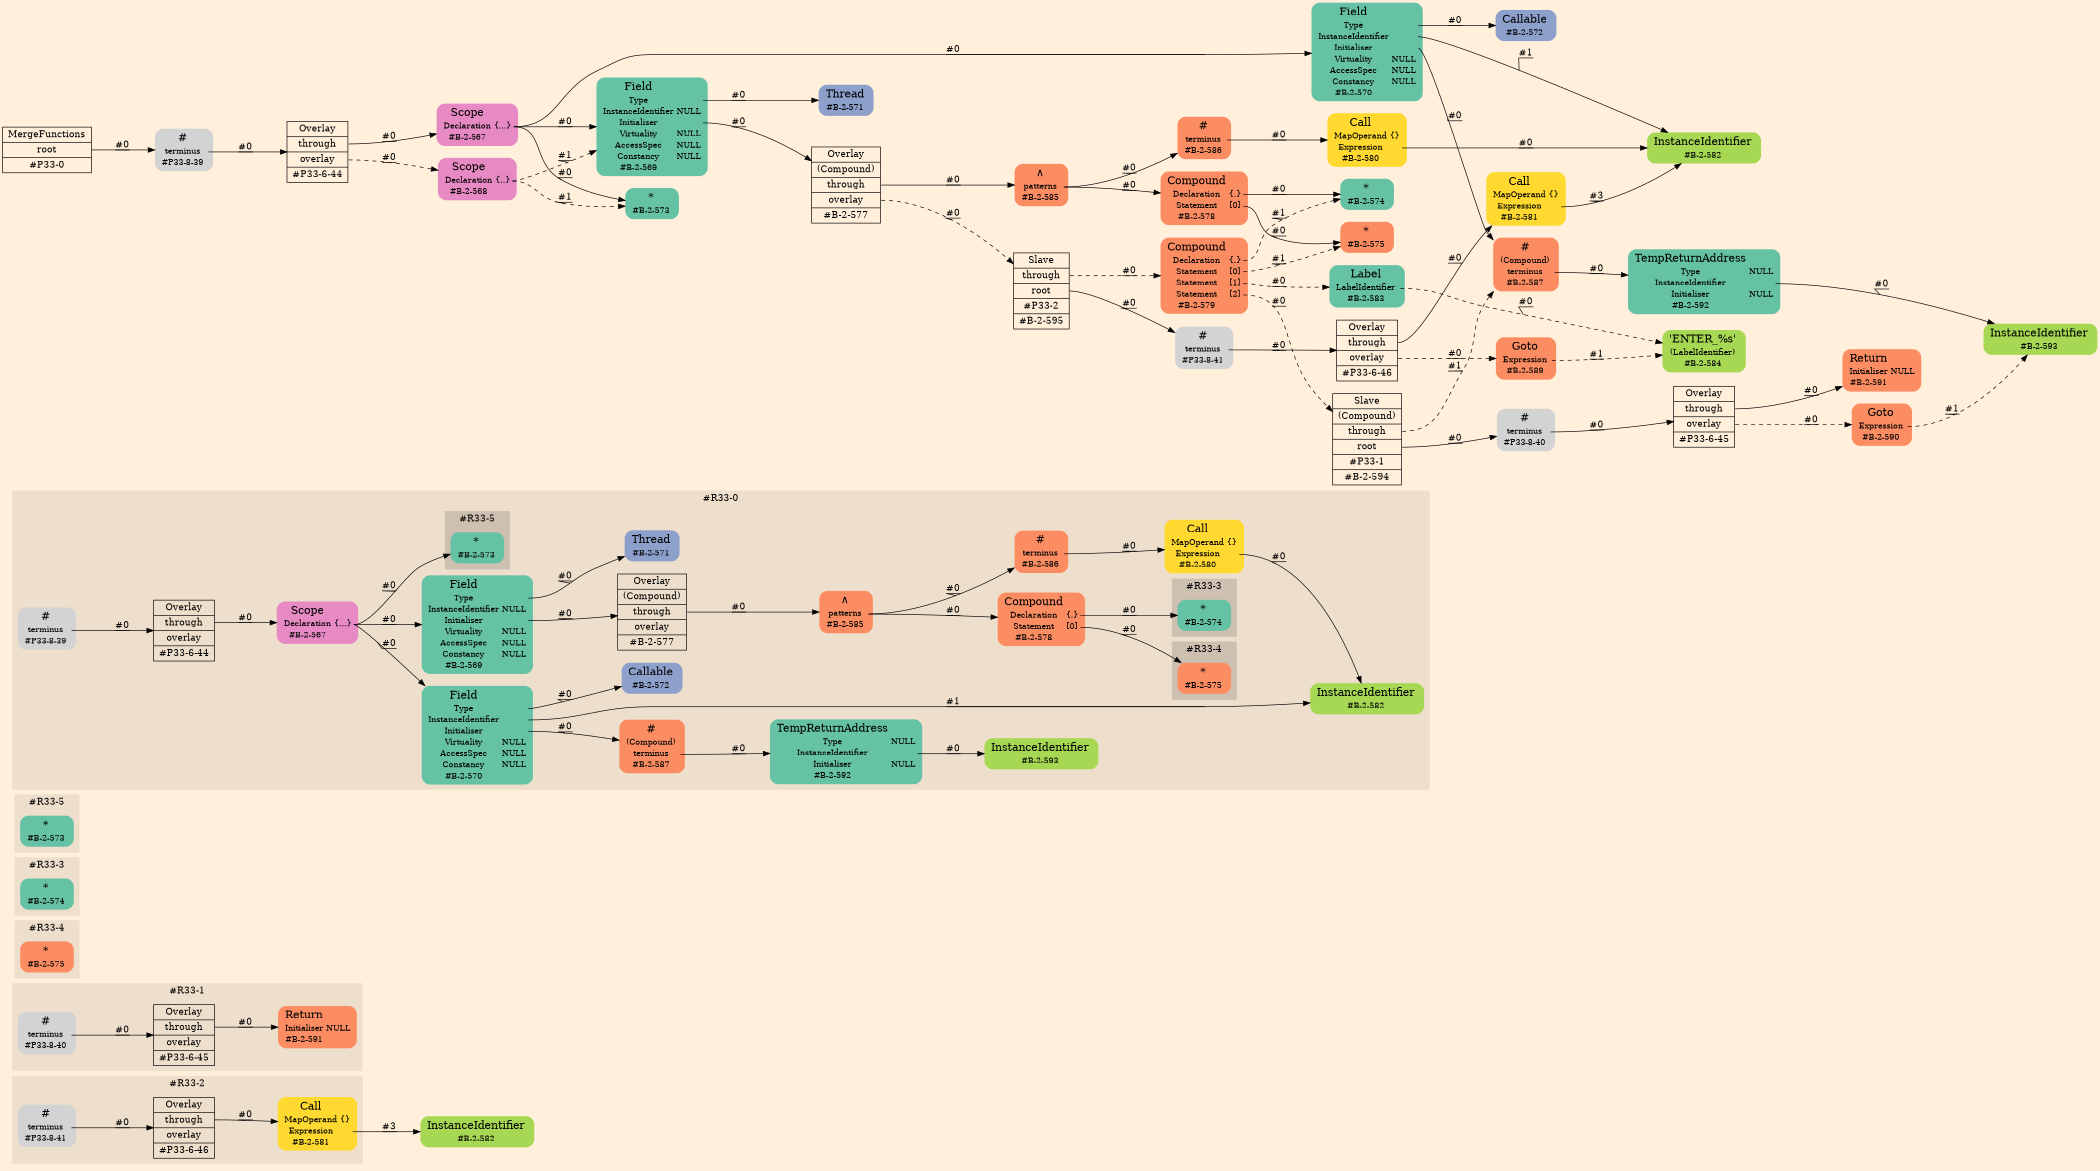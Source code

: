 digraph Inferno {
graph [
rankdir = "LR"
ranksep = 1.0
size = "14,20"
bgcolor = antiquewhite1
color = black
fontcolor = black
];
node [
];
"#R33-2/#B-2-582" [
shape = "plaintext"
fillcolor = "/set28/5"
label = <<TABLE BORDER="0" CELLBORDER="0" CELLSPACING="0">
 <TR>
  <TD><FONT POINT-SIZE="16.0">InstanceIdentifier</FONT></TD>
  <TD></TD>
 </TR>
 <TR>
  <TD>#B-2-582</TD>
  <TD PORT="port0"></TD>
 </TR>
</TABLE>>
style = "rounded,filled"
fontsize = "12"
];
subgraph "cluster#R33-2" {
label = "#R33-2"
style = "filled"
color = antiquewhite2
"#R33-2/#P33-8-41" [
shape = "plaintext"
label = <<TABLE BORDER="0" CELLBORDER="0" CELLSPACING="0">
 <TR>
  <TD><FONT POINT-SIZE="16.0">#</FONT></TD>
  <TD></TD>
 </TR>
 <TR>
  <TD>terminus</TD>
  <TD PORT="port0"></TD>
 </TR>
 <TR>
  <TD>#P33-8-41</TD>
  <TD PORT="port1"></TD>
 </TR>
</TABLE>>
style = "rounded,filled"
fontsize = "12"
];
"#R33-2/#B-2-581" [
shape = "plaintext"
fillcolor = "/set28/6"
label = <<TABLE BORDER="0" CELLBORDER="0" CELLSPACING="0">
 <TR>
  <TD><FONT POINT-SIZE="16.0">Call</FONT></TD>
  <TD></TD>
 </TR>
 <TR>
  <TD>MapOperand</TD>
  <TD PORT="port0">{}</TD>
 </TR>
 <TR>
  <TD>Expression</TD>
  <TD PORT="port1"></TD>
 </TR>
 <TR>
  <TD>#B-2-581</TD>
  <TD PORT="port2"></TD>
 </TR>
</TABLE>>
style = "rounded,filled"
fontsize = "12"
];
"#R33-2/#P33-6-46" [
shape = "record"
fillcolor = antiquewhite2
label = "<fixed> Overlay | <port0> through | <port1> overlay | <port2> #P33-6-46"
style = "filled"
fontsize = "14"
color = black
fontcolor = black
];
}
subgraph "cluster#R33-1" {
label = "#R33-1"
style = "filled"
color = antiquewhite2
"#R33-1/#B-2-591" [
shape = "plaintext"
fillcolor = "/set28/2"
label = <<TABLE BORDER="0" CELLBORDER="0" CELLSPACING="0">
 <TR>
  <TD><FONT POINT-SIZE="16.0">Return</FONT></TD>
  <TD></TD>
 </TR>
 <TR>
  <TD>Initialiser</TD>
  <TD PORT="port0">NULL</TD>
 </TR>
 <TR>
  <TD>#B-2-591</TD>
  <TD PORT="port1"></TD>
 </TR>
</TABLE>>
style = "rounded,filled"
fontsize = "12"
];
"#R33-1/#P33-8-40" [
shape = "plaintext"
label = <<TABLE BORDER="0" CELLBORDER="0" CELLSPACING="0">
 <TR>
  <TD><FONT POINT-SIZE="16.0">#</FONT></TD>
  <TD></TD>
 </TR>
 <TR>
  <TD>terminus</TD>
  <TD PORT="port0"></TD>
 </TR>
 <TR>
  <TD>#P33-8-40</TD>
  <TD PORT="port1"></TD>
 </TR>
</TABLE>>
style = "rounded,filled"
fontsize = "12"
];
"#R33-1/#P33-6-45" [
shape = "record"
fillcolor = antiquewhite2
label = "<fixed> Overlay | <port0> through | <port1> overlay | <port2> #P33-6-45"
style = "filled"
fontsize = "14"
color = black
fontcolor = black
];
}
subgraph "cluster#R33-4" {
label = "#R33-4"
style = "filled"
color = antiquewhite2
"#R33-4/#B-2-575" [
shape = "plaintext"
fillcolor = "/set28/2"
label = <<TABLE BORDER="0" CELLBORDER="0" CELLSPACING="0">
 <TR>
  <TD><FONT POINT-SIZE="16.0">*</FONT></TD>
  <TD></TD>
 </TR>
 <TR>
  <TD>#B-2-575</TD>
  <TD PORT="port0"></TD>
 </TR>
</TABLE>>
style = "rounded,filled"
fontsize = "12"
];
}
subgraph "cluster#R33-3" {
label = "#R33-3"
style = "filled"
color = antiquewhite2
"#R33-3/#B-2-574" [
shape = "plaintext"
fillcolor = "/set28/1"
label = <<TABLE BORDER="0" CELLBORDER="0" CELLSPACING="0">
 <TR>
  <TD><FONT POINT-SIZE="16.0">*</FONT></TD>
  <TD></TD>
 </TR>
 <TR>
  <TD>#B-2-574</TD>
  <TD PORT="port0"></TD>
 </TR>
</TABLE>>
style = "rounded,filled"
fontsize = "12"
];
}
subgraph "cluster#R33-5" {
label = "#R33-5"
style = "filled"
color = antiquewhite2
"#R33-5/#B-2-573" [
shape = "plaintext"
fillcolor = "/set28/1"
label = <<TABLE BORDER="0" CELLBORDER="0" CELLSPACING="0">
 <TR>
  <TD><FONT POINT-SIZE="16.0">*</FONT></TD>
  <TD></TD>
 </TR>
 <TR>
  <TD>#B-2-573</TD>
  <TD PORT="port0"></TD>
 </TR>
</TABLE>>
style = "rounded,filled"
fontsize = "12"
];
}
subgraph "cluster#R33-0" {
label = "#R33-0"
style = "filled"
color = antiquewhite2
"#R33-0/#B-2-593" [
shape = "plaintext"
fillcolor = "/set28/5"
label = <<TABLE BORDER="0" CELLBORDER="0" CELLSPACING="0">
 <TR>
  <TD><FONT POINT-SIZE="16.0">InstanceIdentifier</FONT></TD>
  <TD></TD>
 </TR>
 <TR>
  <TD>#B-2-593</TD>
  <TD PORT="port0"></TD>
 </TR>
</TABLE>>
style = "rounded,filled"
fontsize = "12"
];
"#R33-0/#B-2-592" [
shape = "plaintext"
fillcolor = "/set28/1"
label = <<TABLE BORDER="0" CELLBORDER="0" CELLSPACING="0">
 <TR>
  <TD><FONT POINT-SIZE="16.0">TempReturnAddress</FONT></TD>
  <TD></TD>
 </TR>
 <TR>
  <TD>Type</TD>
  <TD PORT="port0">NULL</TD>
 </TR>
 <TR>
  <TD>InstanceIdentifier</TD>
  <TD PORT="port1"></TD>
 </TR>
 <TR>
  <TD>Initialiser</TD>
  <TD PORT="port2">NULL</TD>
 </TR>
 <TR>
  <TD>#B-2-592</TD>
  <TD PORT="port3"></TD>
 </TR>
</TABLE>>
style = "rounded,filled"
fontsize = "12"
];
"#R33-0/#B-2-570" [
shape = "plaintext"
fillcolor = "/set28/1"
label = <<TABLE BORDER="0" CELLBORDER="0" CELLSPACING="0">
 <TR>
  <TD><FONT POINT-SIZE="16.0">Field</FONT></TD>
  <TD></TD>
 </TR>
 <TR>
  <TD>Type</TD>
  <TD PORT="port0"></TD>
 </TR>
 <TR>
  <TD>InstanceIdentifier</TD>
  <TD PORT="port1"></TD>
 </TR>
 <TR>
  <TD>Initialiser</TD>
  <TD PORT="port2"></TD>
 </TR>
 <TR>
  <TD>Virtuality</TD>
  <TD PORT="port3">NULL</TD>
 </TR>
 <TR>
  <TD>AccessSpec</TD>
  <TD PORT="port4">NULL</TD>
 </TR>
 <TR>
  <TD>Constancy</TD>
  <TD PORT="port5">NULL</TD>
 </TR>
 <TR>
  <TD>#B-2-570</TD>
  <TD PORT="port6"></TD>
 </TR>
</TABLE>>
style = "rounded,filled"
fontsize = "12"
];
"#R33-0/#B-2-585" [
shape = "plaintext"
fillcolor = "/set28/2"
label = <<TABLE BORDER="0" CELLBORDER="0" CELLSPACING="0">
 <TR>
  <TD><FONT POINT-SIZE="16.0">∧</FONT></TD>
  <TD></TD>
 </TR>
 <TR>
  <TD>patterns</TD>
  <TD PORT="port0"></TD>
 </TR>
 <TR>
  <TD>#B-2-585</TD>
  <TD PORT="port1"></TD>
 </TR>
</TABLE>>
style = "rounded,filled"
fontsize = "12"
];
"#R33-0/#B-2-580" [
shape = "plaintext"
fillcolor = "/set28/6"
label = <<TABLE BORDER="0" CELLBORDER="0" CELLSPACING="0">
 <TR>
  <TD><FONT POINT-SIZE="16.0">Call</FONT></TD>
  <TD></TD>
 </TR>
 <TR>
  <TD>MapOperand</TD>
  <TD PORT="port0">{}</TD>
 </TR>
 <TR>
  <TD>Expression</TD>
  <TD PORT="port1"></TD>
 </TR>
 <TR>
  <TD>#B-2-580</TD>
  <TD PORT="port2"></TD>
 </TR>
</TABLE>>
style = "rounded,filled"
fontsize = "12"
];
"#R33-0/#B-2-567" [
shape = "plaintext"
fillcolor = "/set28/4"
label = <<TABLE BORDER="0" CELLBORDER="0" CELLSPACING="0">
 <TR>
  <TD><FONT POINT-SIZE="16.0">Scope</FONT></TD>
  <TD></TD>
 </TR>
 <TR>
  <TD>Declaration</TD>
  <TD PORT="port0">{...}</TD>
 </TR>
 <TR>
  <TD>#B-2-567</TD>
  <TD PORT="port1"></TD>
 </TR>
</TABLE>>
style = "rounded,filled"
fontsize = "12"
];
"#R33-0/#B-2-572" [
shape = "plaintext"
fillcolor = "/set28/3"
label = <<TABLE BORDER="0" CELLBORDER="0" CELLSPACING="0">
 <TR>
  <TD><FONT POINT-SIZE="16.0">Callable</FONT></TD>
  <TD></TD>
 </TR>
 <TR>
  <TD>#B-2-572</TD>
  <TD PORT="port0"></TD>
 </TR>
</TABLE>>
style = "rounded,filled"
fontsize = "12"
];
"#R33-0/#P33-8-39" [
shape = "plaintext"
label = <<TABLE BORDER="0" CELLBORDER="0" CELLSPACING="0">
 <TR>
  <TD><FONT POINT-SIZE="16.0">#</FONT></TD>
  <TD></TD>
 </TR>
 <TR>
  <TD>terminus</TD>
  <TD PORT="port0"></TD>
 </TR>
 <TR>
  <TD>#P33-8-39</TD>
  <TD PORT="port1"></TD>
 </TR>
</TABLE>>
style = "rounded,filled"
fontsize = "12"
];
"#R33-0/#B-2-569" [
shape = "plaintext"
fillcolor = "/set28/1"
label = <<TABLE BORDER="0" CELLBORDER="0" CELLSPACING="0">
 <TR>
  <TD><FONT POINT-SIZE="16.0">Field</FONT></TD>
  <TD></TD>
 </TR>
 <TR>
  <TD>Type</TD>
  <TD PORT="port0"></TD>
 </TR>
 <TR>
  <TD>InstanceIdentifier</TD>
  <TD PORT="port1">NULL</TD>
 </TR>
 <TR>
  <TD>Initialiser</TD>
  <TD PORT="port2"></TD>
 </TR>
 <TR>
  <TD>Virtuality</TD>
  <TD PORT="port3">NULL</TD>
 </TR>
 <TR>
  <TD>AccessSpec</TD>
  <TD PORT="port4">NULL</TD>
 </TR>
 <TR>
  <TD>Constancy</TD>
  <TD PORT="port5">NULL</TD>
 </TR>
 <TR>
  <TD>#B-2-569</TD>
  <TD PORT="port6"></TD>
 </TR>
</TABLE>>
style = "rounded,filled"
fontsize = "12"
];
"#R33-0/#P33-6-44" [
shape = "record"
fillcolor = antiquewhite2
label = "<fixed> Overlay | <port0> through | <port1> overlay | <port2> #P33-6-44"
style = "filled"
fontsize = "14"
color = black
fontcolor = black
];
"#R33-0/#B-2-582" [
shape = "plaintext"
fillcolor = "/set28/5"
label = <<TABLE BORDER="0" CELLBORDER="0" CELLSPACING="0">
 <TR>
  <TD><FONT POINT-SIZE="16.0">InstanceIdentifier</FONT></TD>
  <TD></TD>
 </TR>
 <TR>
  <TD>#B-2-582</TD>
  <TD PORT="port0"></TD>
 </TR>
</TABLE>>
style = "rounded,filled"
fontsize = "12"
];
"#R33-0/#B-2-577" [
shape = "record"
fillcolor = antiquewhite2
label = "<fixed> Overlay | <port0> (Compound) | <port1> through | <port2> overlay | <port3> #B-2-577"
style = "filled"
fontsize = "14"
color = black
fontcolor = black
];
"#R33-0/#B-2-578" [
shape = "plaintext"
fillcolor = "/set28/2"
label = <<TABLE BORDER="0" CELLBORDER="0" CELLSPACING="0">
 <TR>
  <TD><FONT POINT-SIZE="16.0">Compound</FONT></TD>
  <TD></TD>
 </TR>
 <TR>
  <TD>Declaration</TD>
  <TD PORT="port0">{.}</TD>
 </TR>
 <TR>
  <TD>Statement</TD>
  <TD PORT="port1">[0]</TD>
 </TR>
 <TR>
  <TD>#B-2-578</TD>
  <TD PORT="port2"></TD>
 </TR>
</TABLE>>
style = "rounded,filled"
fontsize = "12"
];
"#R33-0/#B-2-587" [
shape = "plaintext"
fillcolor = "/set28/2"
label = <<TABLE BORDER="0" CELLBORDER="0" CELLSPACING="0">
 <TR>
  <TD><FONT POINT-SIZE="16.0">#</FONT></TD>
  <TD></TD>
 </TR>
 <TR>
  <TD>(Compound)</TD>
  <TD PORT="port0"></TD>
 </TR>
 <TR>
  <TD>terminus</TD>
  <TD PORT="port1"></TD>
 </TR>
 <TR>
  <TD>#B-2-587</TD>
  <TD PORT="port2"></TD>
 </TR>
</TABLE>>
style = "rounded,filled"
fontsize = "12"
];
"#R33-0/#B-2-571" [
shape = "plaintext"
fillcolor = "/set28/3"
label = <<TABLE BORDER="0" CELLBORDER="0" CELLSPACING="0">
 <TR>
  <TD><FONT POINT-SIZE="16.0">Thread</FONT></TD>
  <TD></TD>
 </TR>
 <TR>
  <TD>#B-2-571</TD>
  <TD PORT="port0"></TD>
 </TR>
</TABLE>>
style = "rounded,filled"
fontsize = "12"
];
"#R33-0/#B-2-586" [
shape = "plaintext"
fillcolor = "/set28/2"
label = <<TABLE BORDER="0" CELLBORDER="0" CELLSPACING="0">
 <TR>
  <TD><FONT POINT-SIZE="16.0">#</FONT></TD>
  <TD></TD>
 </TR>
 <TR>
  <TD>terminus</TD>
  <TD PORT="port0"></TD>
 </TR>
 <TR>
  <TD>#B-2-586</TD>
  <TD PORT="port1"></TD>
 </TR>
</TABLE>>
style = "rounded,filled"
fontsize = "12"
];
subgraph "cluster#R33-5" {
label = "#R33-5"
style = "filled"
color = antiquewhite3
"#R33-0/#B-2-573" [
shape = "plaintext"
fillcolor = "/set28/1"
label = <<TABLE BORDER="0" CELLBORDER="0" CELLSPACING="0">
 <TR>
  <TD><FONT POINT-SIZE="16.0">*</FONT></TD>
  <TD></TD>
 </TR>
 <TR>
  <TD>#B-2-573</TD>
  <TD PORT="port0"></TD>
 </TR>
</TABLE>>
style = "rounded,filled"
fontsize = "12"
];
}
subgraph "cluster#R33-3" {
label = "#R33-3"
style = "filled"
color = antiquewhite3
"#R33-0/#B-2-574" [
shape = "plaintext"
fillcolor = "/set28/1"
label = <<TABLE BORDER="0" CELLBORDER="0" CELLSPACING="0">
 <TR>
  <TD><FONT POINT-SIZE="16.0">*</FONT></TD>
  <TD></TD>
 </TR>
 <TR>
  <TD>#B-2-574</TD>
  <TD PORT="port0"></TD>
 </TR>
</TABLE>>
style = "rounded,filled"
fontsize = "12"
];
}
subgraph "cluster#R33-4" {
label = "#R33-4"
style = "filled"
color = antiquewhite3
"#R33-0/#B-2-575" [
shape = "plaintext"
fillcolor = "/set28/2"
label = <<TABLE BORDER="0" CELLBORDER="0" CELLSPACING="0">
 <TR>
  <TD><FONT POINT-SIZE="16.0">*</FONT></TD>
  <TD></TD>
 </TR>
 <TR>
  <TD>#B-2-575</TD>
  <TD PORT="port0"></TD>
 </TR>
</TABLE>>
style = "rounded,filled"
fontsize = "12"
];
}
}
"CR#P33-0" [
shape = "record"
fillcolor = antiquewhite1
label = "<fixed> MergeFunctions | <port0> root | <port1> #P33-0"
style = "filled"
fontsize = "14"
color = black
fontcolor = black
];
"#P33-8-39" [
shape = "plaintext"
label = <<TABLE BORDER="0" CELLBORDER="0" CELLSPACING="0">
 <TR>
  <TD><FONT POINT-SIZE="16.0">#</FONT></TD>
  <TD></TD>
 </TR>
 <TR>
  <TD>terminus</TD>
  <TD PORT="port0"></TD>
 </TR>
 <TR>
  <TD>#P33-8-39</TD>
  <TD PORT="port1"></TD>
 </TR>
</TABLE>>
style = "rounded,filled"
fontsize = "12"
];
"#P33-6-44" [
shape = "record"
fillcolor = antiquewhite1
label = "<fixed> Overlay | <port0> through | <port1> overlay | <port2> #P33-6-44"
style = "filled"
fontsize = "14"
color = black
fontcolor = black
];
"#B-2-567" [
shape = "plaintext"
fillcolor = "/set28/4"
label = <<TABLE BORDER="0" CELLBORDER="0" CELLSPACING="0">
 <TR>
  <TD><FONT POINT-SIZE="16.0">Scope</FONT></TD>
  <TD></TD>
 </TR>
 <TR>
  <TD>Declaration</TD>
  <TD PORT="port0">{...}</TD>
 </TR>
 <TR>
  <TD>#B-2-567</TD>
  <TD PORT="port1"></TD>
 </TR>
</TABLE>>
style = "rounded,filled"
fontsize = "12"
];
"#B-2-573" [
shape = "plaintext"
fillcolor = "/set28/1"
label = <<TABLE BORDER="0" CELLBORDER="0" CELLSPACING="0">
 <TR>
  <TD><FONT POINT-SIZE="16.0">*</FONT></TD>
  <TD></TD>
 </TR>
 <TR>
  <TD>#B-2-573</TD>
  <TD PORT="port0"></TD>
 </TR>
</TABLE>>
style = "rounded,filled"
fontsize = "12"
];
"#B-2-569" [
shape = "plaintext"
fillcolor = "/set28/1"
label = <<TABLE BORDER="0" CELLBORDER="0" CELLSPACING="0">
 <TR>
  <TD><FONT POINT-SIZE="16.0">Field</FONT></TD>
  <TD></TD>
 </TR>
 <TR>
  <TD>Type</TD>
  <TD PORT="port0"></TD>
 </TR>
 <TR>
  <TD>InstanceIdentifier</TD>
  <TD PORT="port1">NULL</TD>
 </TR>
 <TR>
  <TD>Initialiser</TD>
  <TD PORT="port2"></TD>
 </TR>
 <TR>
  <TD>Virtuality</TD>
  <TD PORT="port3">NULL</TD>
 </TR>
 <TR>
  <TD>AccessSpec</TD>
  <TD PORT="port4">NULL</TD>
 </TR>
 <TR>
  <TD>Constancy</TD>
  <TD PORT="port5">NULL</TD>
 </TR>
 <TR>
  <TD>#B-2-569</TD>
  <TD PORT="port6"></TD>
 </TR>
</TABLE>>
style = "rounded,filled"
fontsize = "12"
];
"#B-2-571" [
shape = "plaintext"
fillcolor = "/set28/3"
label = <<TABLE BORDER="0" CELLBORDER="0" CELLSPACING="0">
 <TR>
  <TD><FONT POINT-SIZE="16.0">Thread</FONT></TD>
  <TD></TD>
 </TR>
 <TR>
  <TD>#B-2-571</TD>
  <TD PORT="port0"></TD>
 </TR>
</TABLE>>
style = "rounded,filled"
fontsize = "12"
];
"#B-2-577" [
shape = "record"
fillcolor = antiquewhite1
label = "<fixed> Overlay | <port0> (Compound) | <port1> through | <port2> overlay | <port3> #B-2-577"
style = "filled"
fontsize = "14"
color = black
fontcolor = black
];
"#B-2-585" [
shape = "plaintext"
fillcolor = "/set28/2"
label = <<TABLE BORDER="0" CELLBORDER="0" CELLSPACING="0">
 <TR>
  <TD><FONT POINT-SIZE="16.0">∧</FONT></TD>
  <TD></TD>
 </TR>
 <TR>
  <TD>patterns</TD>
  <TD PORT="port0"></TD>
 </TR>
 <TR>
  <TD>#B-2-585</TD>
  <TD PORT="port1"></TD>
 </TR>
</TABLE>>
style = "rounded,filled"
fontsize = "12"
];
"#B-2-578" [
shape = "plaintext"
fillcolor = "/set28/2"
label = <<TABLE BORDER="0" CELLBORDER="0" CELLSPACING="0">
 <TR>
  <TD><FONT POINT-SIZE="16.0">Compound</FONT></TD>
  <TD></TD>
 </TR>
 <TR>
  <TD>Declaration</TD>
  <TD PORT="port0">{.}</TD>
 </TR>
 <TR>
  <TD>Statement</TD>
  <TD PORT="port1">[0]</TD>
 </TR>
 <TR>
  <TD>#B-2-578</TD>
  <TD PORT="port2"></TD>
 </TR>
</TABLE>>
style = "rounded,filled"
fontsize = "12"
];
"#B-2-574" [
shape = "plaintext"
fillcolor = "/set28/1"
label = <<TABLE BORDER="0" CELLBORDER="0" CELLSPACING="0">
 <TR>
  <TD><FONT POINT-SIZE="16.0">*</FONT></TD>
  <TD></TD>
 </TR>
 <TR>
  <TD>#B-2-574</TD>
  <TD PORT="port0"></TD>
 </TR>
</TABLE>>
style = "rounded,filled"
fontsize = "12"
];
"#B-2-575" [
shape = "plaintext"
fillcolor = "/set28/2"
label = <<TABLE BORDER="0" CELLBORDER="0" CELLSPACING="0">
 <TR>
  <TD><FONT POINT-SIZE="16.0">*</FONT></TD>
  <TD></TD>
 </TR>
 <TR>
  <TD>#B-2-575</TD>
  <TD PORT="port0"></TD>
 </TR>
</TABLE>>
style = "rounded,filled"
fontsize = "12"
];
"#B-2-586" [
shape = "plaintext"
fillcolor = "/set28/2"
label = <<TABLE BORDER="0" CELLBORDER="0" CELLSPACING="0">
 <TR>
  <TD><FONT POINT-SIZE="16.0">#</FONT></TD>
  <TD></TD>
 </TR>
 <TR>
  <TD>terminus</TD>
  <TD PORT="port0"></TD>
 </TR>
 <TR>
  <TD>#B-2-586</TD>
  <TD PORT="port1"></TD>
 </TR>
</TABLE>>
style = "rounded,filled"
fontsize = "12"
];
"#B-2-580" [
shape = "plaintext"
fillcolor = "/set28/6"
label = <<TABLE BORDER="0" CELLBORDER="0" CELLSPACING="0">
 <TR>
  <TD><FONT POINT-SIZE="16.0">Call</FONT></TD>
  <TD></TD>
 </TR>
 <TR>
  <TD>MapOperand</TD>
  <TD PORT="port0">{}</TD>
 </TR>
 <TR>
  <TD>Expression</TD>
  <TD PORT="port1"></TD>
 </TR>
 <TR>
  <TD>#B-2-580</TD>
  <TD PORT="port2"></TD>
 </TR>
</TABLE>>
style = "rounded,filled"
fontsize = "12"
];
"#B-2-582" [
shape = "plaintext"
fillcolor = "/set28/5"
label = <<TABLE BORDER="0" CELLBORDER="0" CELLSPACING="0">
 <TR>
  <TD><FONT POINT-SIZE="16.0">InstanceIdentifier</FONT></TD>
  <TD></TD>
 </TR>
 <TR>
  <TD>#B-2-582</TD>
  <TD PORT="port0"></TD>
 </TR>
</TABLE>>
style = "rounded,filled"
fontsize = "12"
];
"#B-2-595" [
shape = "record"
fillcolor = antiquewhite1
label = "<fixed> Slave | <port0> through | <port1> root | <port2> #P33-2 | <port3> #B-2-595"
style = "filled"
fontsize = "14"
color = black
fontcolor = black
];
"#B-2-579" [
shape = "plaintext"
fillcolor = "/set28/2"
label = <<TABLE BORDER="0" CELLBORDER="0" CELLSPACING="0">
 <TR>
  <TD><FONT POINT-SIZE="16.0">Compound</FONT></TD>
  <TD></TD>
 </TR>
 <TR>
  <TD>Declaration</TD>
  <TD PORT="port0">{.}</TD>
 </TR>
 <TR>
  <TD>Statement</TD>
  <TD PORT="port1">[0]</TD>
 </TR>
 <TR>
  <TD>Statement</TD>
  <TD PORT="port2">[1]</TD>
 </TR>
 <TR>
  <TD>Statement</TD>
  <TD PORT="port3">[2]</TD>
 </TR>
 <TR>
  <TD>#B-2-579</TD>
  <TD PORT="port4"></TD>
 </TR>
</TABLE>>
style = "rounded,filled"
fontsize = "12"
];
"#B-2-583" [
shape = "plaintext"
fillcolor = "/set28/1"
label = <<TABLE BORDER="0" CELLBORDER="0" CELLSPACING="0">
 <TR>
  <TD><FONT POINT-SIZE="16.0">Label</FONT></TD>
  <TD></TD>
 </TR>
 <TR>
  <TD>LabelIdentifier</TD>
  <TD PORT="port0"></TD>
 </TR>
 <TR>
  <TD>#B-2-583</TD>
  <TD PORT="port1"></TD>
 </TR>
</TABLE>>
style = "rounded,filled"
fontsize = "12"
];
"#B-2-584" [
shape = "plaintext"
fillcolor = "/set28/5"
label = <<TABLE BORDER="0" CELLBORDER="0" CELLSPACING="0">
 <TR>
  <TD><FONT POINT-SIZE="16.0">'ENTER_%s'</FONT></TD>
  <TD></TD>
 </TR>
 <TR>
  <TD>(LabelIdentifier)</TD>
  <TD PORT="port0"></TD>
 </TR>
 <TR>
  <TD>#B-2-584</TD>
  <TD PORT="port1"></TD>
 </TR>
</TABLE>>
style = "rounded,filled"
fontsize = "12"
];
"#B-2-594" [
shape = "record"
fillcolor = antiquewhite1
label = "<fixed> Slave | <port0> (Compound) | <port1> through | <port2> root | <port3> #P33-1 | <port4> #B-2-594"
style = "filled"
fontsize = "14"
color = black
fontcolor = black
];
"#B-2-587" [
shape = "plaintext"
fillcolor = "/set28/2"
label = <<TABLE BORDER="0" CELLBORDER="0" CELLSPACING="0">
 <TR>
  <TD><FONT POINT-SIZE="16.0">#</FONT></TD>
  <TD></TD>
 </TR>
 <TR>
  <TD>(Compound)</TD>
  <TD PORT="port0"></TD>
 </TR>
 <TR>
  <TD>terminus</TD>
  <TD PORT="port1"></TD>
 </TR>
 <TR>
  <TD>#B-2-587</TD>
  <TD PORT="port2"></TD>
 </TR>
</TABLE>>
style = "rounded,filled"
fontsize = "12"
];
"#B-2-592" [
shape = "plaintext"
fillcolor = "/set28/1"
label = <<TABLE BORDER="0" CELLBORDER="0" CELLSPACING="0">
 <TR>
  <TD><FONT POINT-SIZE="16.0">TempReturnAddress</FONT></TD>
  <TD></TD>
 </TR>
 <TR>
  <TD>Type</TD>
  <TD PORT="port0">NULL</TD>
 </TR>
 <TR>
  <TD>InstanceIdentifier</TD>
  <TD PORT="port1"></TD>
 </TR>
 <TR>
  <TD>Initialiser</TD>
  <TD PORT="port2">NULL</TD>
 </TR>
 <TR>
  <TD>#B-2-592</TD>
  <TD PORT="port3"></TD>
 </TR>
</TABLE>>
style = "rounded,filled"
fontsize = "12"
];
"#B-2-593" [
shape = "plaintext"
fillcolor = "/set28/5"
label = <<TABLE BORDER="0" CELLBORDER="0" CELLSPACING="0">
 <TR>
  <TD><FONT POINT-SIZE="16.0">InstanceIdentifier</FONT></TD>
  <TD></TD>
 </TR>
 <TR>
  <TD>#B-2-593</TD>
  <TD PORT="port0"></TD>
 </TR>
</TABLE>>
style = "rounded,filled"
fontsize = "12"
];
"#P33-8-40" [
shape = "plaintext"
label = <<TABLE BORDER="0" CELLBORDER="0" CELLSPACING="0">
 <TR>
  <TD><FONT POINT-SIZE="16.0">#</FONT></TD>
  <TD></TD>
 </TR>
 <TR>
  <TD>terminus</TD>
  <TD PORT="port0"></TD>
 </TR>
 <TR>
  <TD>#P33-8-40</TD>
  <TD PORT="port1"></TD>
 </TR>
</TABLE>>
style = "rounded,filled"
fontsize = "12"
];
"#P33-6-45" [
shape = "record"
fillcolor = antiquewhite1
label = "<fixed> Overlay | <port0> through | <port1> overlay | <port2> #P33-6-45"
style = "filled"
fontsize = "14"
color = black
fontcolor = black
];
"#B-2-591" [
shape = "plaintext"
fillcolor = "/set28/2"
label = <<TABLE BORDER="0" CELLBORDER="0" CELLSPACING="0">
 <TR>
  <TD><FONT POINT-SIZE="16.0">Return</FONT></TD>
  <TD></TD>
 </TR>
 <TR>
  <TD>Initialiser</TD>
  <TD PORT="port0">NULL</TD>
 </TR>
 <TR>
  <TD>#B-2-591</TD>
  <TD PORT="port1"></TD>
 </TR>
</TABLE>>
style = "rounded,filled"
fontsize = "12"
];
"#B-2-590" [
shape = "plaintext"
fillcolor = "/set28/2"
label = <<TABLE BORDER="0" CELLBORDER="0" CELLSPACING="0">
 <TR>
  <TD><FONT POINT-SIZE="16.0">Goto</FONT></TD>
  <TD></TD>
 </TR>
 <TR>
  <TD>Expression</TD>
  <TD PORT="port0"></TD>
 </TR>
 <TR>
  <TD>#B-2-590</TD>
  <TD PORT="port1"></TD>
 </TR>
</TABLE>>
style = "rounded,filled"
fontsize = "12"
];
"#P33-8-41" [
shape = "plaintext"
label = <<TABLE BORDER="0" CELLBORDER="0" CELLSPACING="0">
 <TR>
  <TD><FONT POINT-SIZE="16.0">#</FONT></TD>
  <TD></TD>
 </TR>
 <TR>
  <TD>terminus</TD>
  <TD PORT="port0"></TD>
 </TR>
 <TR>
  <TD>#P33-8-41</TD>
  <TD PORT="port1"></TD>
 </TR>
</TABLE>>
style = "rounded,filled"
fontsize = "12"
];
"#P33-6-46" [
shape = "record"
fillcolor = antiquewhite1
label = "<fixed> Overlay | <port0> through | <port1> overlay | <port2> #P33-6-46"
style = "filled"
fontsize = "14"
color = black
fontcolor = black
];
"#B-2-581" [
shape = "plaintext"
fillcolor = "/set28/6"
label = <<TABLE BORDER="0" CELLBORDER="0" CELLSPACING="0">
 <TR>
  <TD><FONT POINT-SIZE="16.0">Call</FONT></TD>
  <TD></TD>
 </TR>
 <TR>
  <TD>MapOperand</TD>
  <TD PORT="port0">{}</TD>
 </TR>
 <TR>
  <TD>Expression</TD>
  <TD PORT="port1"></TD>
 </TR>
 <TR>
  <TD>#B-2-581</TD>
  <TD PORT="port2"></TD>
 </TR>
</TABLE>>
style = "rounded,filled"
fontsize = "12"
];
"#B-2-589" [
shape = "plaintext"
fillcolor = "/set28/2"
label = <<TABLE BORDER="0" CELLBORDER="0" CELLSPACING="0">
 <TR>
  <TD><FONT POINT-SIZE="16.0">Goto</FONT></TD>
  <TD></TD>
 </TR>
 <TR>
  <TD>Expression</TD>
  <TD PORT="port0"></TD>
 </TR>
 <TR>
  <TD>#B-2-589</TD>
  <TD PORT="port1"></TD>
 </TR>
</TABLE>>
style = "rounded,filled"
fontsize = "12"
];
"#B-2-570" [
shape = "plaintext"
fillcolor = "/set28/1"
label = <<TABLE BORDER="0" CELLBORDER="0" CELLSPACING="0">
 <TR>
  <TD><FONT POINT-SIZE="16.0">Field</FONT></TD>
  <TD></TD>
 </TR>
 <TR>
  <TD>Type</TD>
  <TD PORT="port0"></TD>
 </TR>
 <TR>
  <TD>InstanceIdentifier</TD>
  <TD PORT="port1"></TD>
 </TR>
 <TR>
  <TD>Initialiser</TD>
  <TD PORT="port2"></TD>
 </TR>
 <TR>
  <TD>Virtuality</TD>
  <TD PORT="port3">NULL</TD>
 </TR>
 <TR>
  <TD>AccessSpec</TD>
  <TD PORT="port4">NULL</TD>
 </TR>
 <TR>
  <TD>Constancy</TD>
  <TD PORT="port5">NULL</TD>
 </TR>
 <TR>
  <TD>#B-2-570</TD>
  <TD PORT="port6"></TD>
 </TR>
</TABLE>>
style = "rounded,filled"
fontsize = "12"
];
"#B-2-572" [
shape = "plaintext"
fillcolor = "/set28/3"
label = <<TABLE BORDER="0" CELLBORDER="0" CELLSPACING="0">
 <TR>
  <TD><FONT POINT-SIZE="16.0">Callable</FONT></TD>
  <TD></TD>
 </TR>
 <TR>
  <TD>#B-2-572</TD>
  <TD PORT="port0"></TD>
 </TR>
</TABLE>>
style = "rounded,filled"
fontsize = "12"
];
"#B-2-568" [
shape = "plaintext"
fillcolor = "/set28/4"
label = <<TABLE BORDER="0" CELLBORDER="0" CELLSPACING="0">
 <TR>
  <TD><FONT POINT-SIZE="16.0">Scope</FONT></TD>
  <TD></TD>
 </TR>
 <TR>
  <TD>Declaration</TD>
  <TD PORT="port0">{..}</TD>
 </TR>
 <TR>
  <TD>#B-2-568</TD>
  <TD PORT="port1"></TD>
 </TR>
</TABLE>>
style = "rounded,filled"
fontsize = "12"
];
"CR#P33-0":port0 -> "#P33-8-39" [style="solid"
label = "#0"
decorate = true
color = black
fontcolor = black
];
"#P33-8-39":port0 -> "#P33-6-44" [style="solid"
label = "#0"
decorate = true
color = black
fontcolor = black
];
"#P33-6-44":port0 -> "#B-2-567" [style="solid"
label = "#0"
decorate = true
color = black
fontcolor = black
];
"#P33-6-44":port1 -> "#B-2-568" [style="dashed"
label = "#0"
decorate = true
color = black
fontcolor = black
];
"#B-2-567":port0 -> "#B-2-573" [style="solid"
label = "#0"
decorate = true
color = black
fontcolor = black
];
"#B-2-567":port0 -> "#B-2-569" [style="solid"
label = "#0"
decorate = true
color = black
fontcolor = black
];
"#B-2-567":port0 -> "#B-2-570" [style="solid"
label = "#0"
decorate = true
color = black
fontcolor = black
];
"#B-2-569":port0 -> "#B-2-571" [style="solid"
label = "#0"
decorate = true
color = black
fontcolor = black
];
"#B-2-569":port2 -> "#B-2-577" [style="solid"
label = "#0"
decorate = true
color = black
fontcolor = black
];
"#B-2-577":port1 -> "#B-2-585" [style="solid"
label = "#0"
decorate = true
color = black
fontcolor = black
];
"#B-2-577":port2 -> "#B-2-595" [style="dashed"
label = "#0"
decorate = true
color = black
fontcolor = black
];
"#B-2-585":port0 -> "#B-2-578" [style="solid"
label = "#0"
decorate = true
color = black
fontcolor = black
];
"#B-2-585":port0 -> "#B-2-586" [style="solid"
label = "#0"
decorate = true
color = black
fontcolor = black
];
"#B-2-578":port0 -> "#B-2-574" [style="solid"
label = "#0"
decorate = true
color = black
fontcolor = black
];
"#B-2-578":port1 -> "#B-2-575" [style="solid"
label = "#0"
decorate = true
color = black
fontcolor = black
];
"#B-2-586":port0 -> "#B-2-580" [style="solid"
label = "#0"
decorate = true
color = black
fontcolor = black
];
"#B-2-580":port1 -> "#B-2-582" [style="solid"
label = "#0"
decorate = true
color = black
fontcolor = black
];
"#B-2-595":port0 -> "#B-2-579" [style="dashed"
label = "#0"
decorate = true
color = black
fontcolor = black
];
"#B-2-595":port1 -> "#P33-8-41" [style="solid"
label = "#0"
decorate = true
color = black
fontcolor = black
];
"#B-2-579":port0 -> "#B-2-574" [style="dashed"
label = "#1"
decorate = true
color = black
fontcolor = black
];
"#B-2-579":port1 -> "#B-2-575" [style="dashed"
label = "#1"
decorate = true
color = black
fontcolor = black
];
"#B-2-579":port2 -> "#B-2-583" [style="dashed"
label = "#0"
decorate = true
color = black
fontcolor = black
];
"#B-2-579":port3 -> "#B-2-594" [style="dashed"
label = "#0"
decorate = true
color = black
fontcolor = black
];
"#B-2-583":port0 -> "#B-2-584" [style="dashed"
label = "#0"
decorate = true
color = black
fontcolor = black
];
"#B-2-594":port1 -> "#B-2-587" [style="dashed"
label = "#1"
decorate = true
color = black
fontcolor = black
];
"#B-2-594":port2 -> "#P33-8-40" [style="solid"
label = "#0"
decorate = true
color = black
fontcolor = black
];
"#B-2-587":port1 -> "#B-2-592" [style="solid"
label = "#0"
decorate = true
color = black
fontcolor = black
];
"#B-2-592":port1 -> "#B-2-593" [style="solid"
label = "#0"
decorate = true
color = black
fontcolor = black
];
"#P33-8-40":port0 -> "#P33-6-45" [style="solid"
label = "#0"
decorate = true
color = black
fontcolor = black
];
"#P33-6-45":port0 -> "#B-2-591" [style="solid"
label = "#0"
decorate = true
color = black
fontcolor = black
];
"#P33-6-45":port1 -> "#B-2-590" [style="dashed"
label = "#0"
decorate = true
color = black
fontcolor = black
];
"#B-2-590":port0 -> "#B-2-593" [style="dashed"
label = "#1"
decorate = true
color = black
fontcolor = black
];
"#P33-8-41":port0 -> "#P33-6-46" [style="solid"
label = "#0"
decorate = true
color = black
fontcolor = black
];
"#P33-6-46":port0 -> "#B-2-581" [style="solid"
label = "#0"
decorate = true
color = black
fontcolor = black
];
"#P33-6-46":port1 -> "#B-2-589" [style="dashed"
label = "#0"
decorate = true
color = black
fontcolor = black
];
"#B-2-581":port1 -> "#B-2-582" [style="solid"
label = "#3"
decorate = true
color = black
fontcolor = black
];
"#B-2-589":port0 -> "#B-2-584" [style="dashed"
label = "#1"
decorate = true
color = black
fontcolor = black
];
"#B-2-570":port0 -> "#B-2-572" [style="solid"
label = "#0"
decorate = true
color = black
fontcolor = black
];
"#B-2-570":port1 -> "#B-2-582" [style="solid"
label = "#1"
decorate = true
color = black
fontcolor = black
];
"#B-2-570":port2 -> "#B-2-587" [style="solid"
label = "#0"
decorate = true
color = black
fontcolor = black
];
"#B-2-568":port0 -> "#B-2-573" [style="dashed"
label = "#1"
decorate = true
color = black
fontcolor = black
];
"#B-2-568":port0 -> "#B-2-569" [style="dashed"
label = "#1"
decorate = true
color = black
fontcolor = black
];
"#R33-0/#B-2-592":port1 -> "#R33-0/#B-2-593" [style="solid"
label = "#0"
decorate = true
color = black
fontcolor = black
];
"#R33-0/#B-2-570":port0 -> "#R33-0/#B-2-572" [style="solid"
label = "#0"
decorate = true
color = black
fontcolor = black
];
"#R33-0/#B-2-570":port1 -> "#R33-0/#B-2-582" [style="solid"
label = "#1"
decorate = true
color = black
fontcolor = black
];
"#R33-0/#B-2-570":port2 -> "#R33-0/#B-2-587" [style="solid"
label = "#0"
decorate = true
color = black
fontcolor = black
];
"#R33-0/#B-2-585":port0 -> "#R33-0/#B-2-578" [style="solid"
label = "#0"
decorate = true
color = black
fontcolor = black
];
"#R33-0/#B-2-585":port0 -> "#R33-0/#B-2-586" [style="solid"
label = "#0"
decorate = true
color = black
fontcolor = black
];
"#R33-0/#B-2-580":port1 -> "#R33-0/#B-2-582" [style="solid"
label = "#0"
decorate = true
color = black
fontcolor = black
];
"#R33-0/#B-2-567":port0 -> "#R33-0/#B-2-573" [style="solid"
label = "#0"
decorate = true
color = black
fontcolor = black
];
"#R33-0/#B-2-567":port0 -> "#R33-0/#B-2-569" [style="solid"
label = "#0"
decorate = true
color = black
fontcolor = black
];
"#R33-0/#B-2-567":port0 -> "#R33-0/#B-2-570" [style="solid"
label = "#0"
decorate = true
color = black
fontcolor = black
];
"#R33-0/#P33-8-39":port0 -> "#R33-0/#P33-6-44" [style="solid"
label = "#0"
decorate = true
color = black
fontcolor = black
];
"#R33-0/#B-2-569":port0 -> "#R33-0/#B-2-571" [style="solid"
label = "#0"
decorate = true
color = black
fontcolor = black
];
"#R33-0/#B-2-569":port2 -> "#R33-0/#B-2-577" [style="solid"
label = "#0"
decorate = true
color = black
fontcolor = black
];
"#R33-0/#P33-6-44":port0 -> "#R33-0/#B-2-567" [style="solid"
label = "#0"
decorate = true
color = black
fontcolor = black
];
"#R33-0/#B-2-577":port1 -> "#R33-0/#B-2-585" [style="solid"
label = "#0"
decorate = true
color = black
fontcolor = black
];
"#R33-0/#B-2-578":port0 -> "#R33-0/#B-2-574" [style="solid"
label = "#0"
decorate = true
color = black
fontcolor = black
];
"#R33-0/#B-2-578":port1 -> "#R33-0/#B-2-575" [style="solid"
label = "#0"
decorate = true
color = black
fontcolor = black
];
"#R33-0/#B-2-587":port1 -> "#R33-0/#B-2-592" [style="solid"
label = "#0"
decorate = true
color = black
fontcolor = black
];
"#R33-0/#B-2-586":port0 -> "#R33-0/#B-2-580" [style="solid"
label = "#0"
decorate = true
color = black
fontcolor = black
];
"#R33-1/#P33-8-40":port0 -> "#R33-1/#P33-6-45" [style="solid"
label = "#0"
decorate = true
color = black
fontcolor = black
];
"#R33-1/#P33-6-45":port0 -> "#R33-1/#B-2-591" [style="solid"
label = "#0"
decorate = true
color = black
fontcolor = black
];
"#R33-2/#P33-8-41":port0 -> "#R33-2/#P33-6-46" [style="solid"
label = "#0"
decorate = true
color = black
fontcolor = black
];
"#R33-2/#B-2-581":port1 -> "#R33-2/#B-2-582" [style="solid"
label = "#3"
decorate = true
color = black
fontcolor = black
];
"#R33-2/#P33-6-46":port0 -> "#R33-2/#B-2-581" [style="solid"
label = "#0"
decorate = true
color = black
fontcolor = black
];
}
